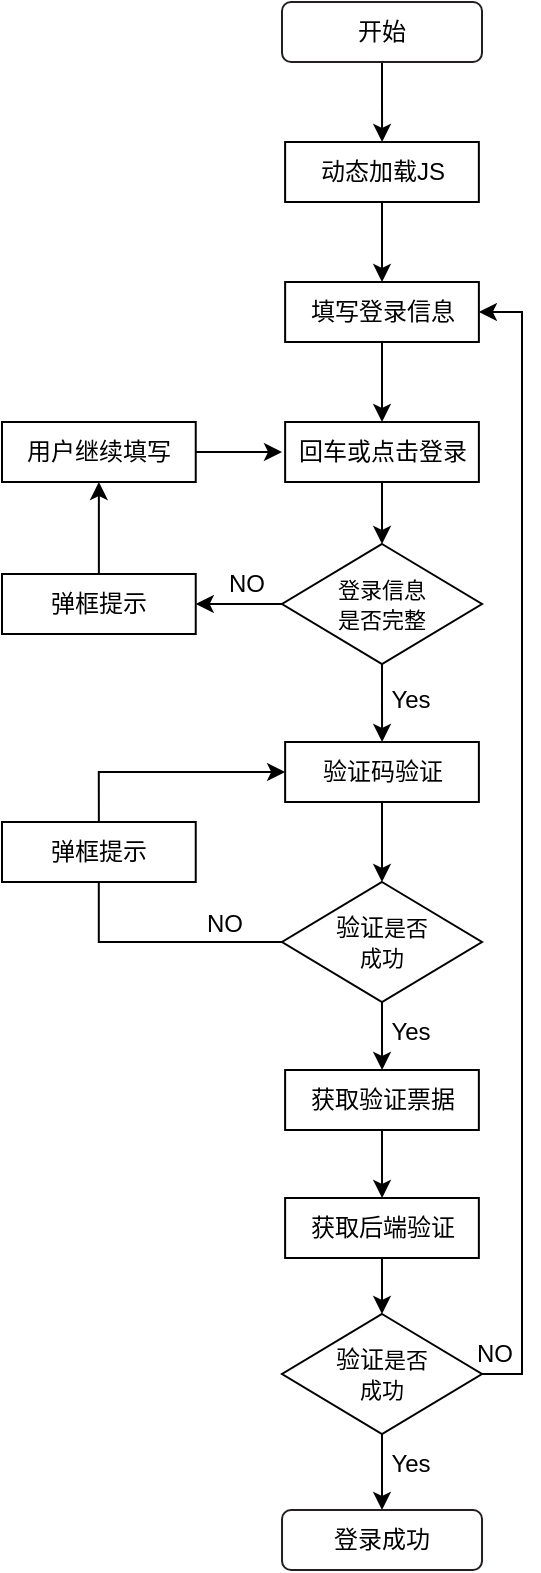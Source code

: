 <mxfile version="21.1.0" type="github">
  <diagram name="第 1 页" id="4E0xQ6_042paJjNKjndj">
    <mxGraphModel dx="659" dy="347" grid="1" gridSize="10" guides="1" tooltips="1" connect="1" arrows="1" fold="1" page="1" pageScale="1" pageWidth="827" pageHeight="1169" math="0" shadow="0">
      <root>
        <mxCell id="0" />
        <mxCell id="1" parent="0" />
        <mxCell id="2JUTfZ1AsrOsC6TCc1Ma-3" style="edgeStyle=orthogonalEdgeStyle;rounded=0;orthogonalLoop=1;jettySize=auto;html=1;exitX=0.5;exitY=1;exitDx=0;exitDy=0;" parent="1" source="2JUTfZ1AsrOsC6TCc1Ma-1" target="2JUTfZ1AsrOsC6TCc1Ma-2" edge="1">
          <mxGeometry relative="1" as="geometry" />
        </mxCell>
        <mxCell id="2JUTfZ1AsrOsC6TCc1Ma-1" value="开始" style="rounded=1;whiteSpace=wrap;html=1;strokeWidth=1;strokeColor=#231f1f;" parent="1" vertex="1">
          <mxGeometry x="340" y="96" width="100" height="30" as="geometry" />
        </mxCell>
        <mxCell id="2JUTfZ1AsrOsC6TCc1Ma-40" style="edgeStyle=orthogonalEdgeStyle;rounded=0;orthogonalLoop=1;jettySize=auto;html=1;exitX=0.5;exitY=1;exitDx=0;exitDy=0;entryX=0.5;entryY=0;entryDx=0;entryDy=0;" parent="1" source="2JUTfZ1AsrOsC6TCc1Ma-2" target="2JUTfZ1AsrOsC6TCc1Ma-37" edge="1">
          <mxGeometry relative="1" as="geometry" />
        </mxCell>
        <mxCell id="2JUTfZ1AsrOsC6TCc1Ma-2" value="动态加载JS" style="rounded=0;whiteSpace=wrap;html=1;" parent="1" vertex="1">
          <mxGeometry x="341.56" y="166" width="96.87" height="30" as="geometry" />
        </mxCell>
        <mxCell id="2JUTfZ1AsrOsC6TCc1Ma-8" style="edgeStyle=orthogonalEdgeStyle;rounded=0;orthogonalLoop=1;jettySize=auto;html=1;exitX=0.5;exitY=1;exitDx=0;exitDy=0;entryX=0.5;entryY=0;entryDx=0;entryDy=0;" parent="1" source="2JUTfZ1AsrOsC6TCc1Ma-5" target="2JUTfZ1AsrOsC6TCc1Ma-7" edge="1">
          <mxGeometry relative="1" as="geometry" />
        </mxCell>
        <mxCell id="2JUTfZ1AsrOsC6TCc1Ma-5" value="回车或点击登录" style="rounded=0;whiteSpace=wrap;html=1;" parent="1" vertex="1">
          <mxGeometry x="341.57" y="306" width="96.87" height="30" as="geometry" />
        </mxCell>
        <mxCell id="2JUTfZ1AsrOsC6TCc1Ma-11" style="edgeStyle=orthogonalEdgeStyle;rounded=0;orthogonalLoop=1;jettySize=auto;html=1;exitX=0;exitY=0.5;exitDx=0;exitDy=0;entryX=1;entryY=0.5;entryDx=0;entryDy=0;" parent="1" source="2JUTfZ1AsrOsC6TCc1Ma-7" target="2JUTfZ1AsrOsC6TCc1Ma-9" edge="1">
          <mxGeometry relative="1" as="geometry" />
        </mxCell>
        <mxCell id="2JUTfZ1AsrOsC6TCc1Ma-17" style="edgeStyle=orthogonalEdgeStyle;rounded=0;orthogonalLoop=1;jettySize=auto;html=1;exitX=0.5;exitY=1;exitDx=0;exitDy=0;" parent="1" source="2JUTfZ1AsrOsC6TCc1Ma-7" target="2JUTfZ1AsrOsC6TCc1Ma-16" edge="1">
          <mxGeometry relative="1" as="geometry" />
        </mxCell>
        <mxCell id="2JUTfZ1AsrOsC6TCc1Ma-7" value="&lt;font style=&quot;font-size: 11px;&quot;&gt;登录信息&lt;br&gt;是否完整&lt;/font&gt;" style="rhombus;whiteSpace=wrap;html=1;" parent="1" vertex="1">
          <mxGeometry x="340.01" y="367" width="100" height="60" as="geometry" />
        </mxCell>
        <mxCell id="2JUTfZ1AsrOsC6TCc1Ma-12" style="edgeStyle=orthogonalEdgeStyle;rounded=0;orthogonalLoop=1;jettySize=auto;html=1;exitX=0.5;exitY=0;exitDx=0;exitDy=0;entryX=0.5;entryY=1;entryDx=0;entryDy=0;" parent="1" source="2JUTfZ1AsrOsC6TCc1Ma-9" target="2JUTfZ1AsrOsC6TCc1Ma-10" edge="1">
          <mxGeometry relative="1" as="geometry" />
        </mxCell>
        <mxCell id="2JUTfZ1AsrOsC6TCc1Ma-9" value="弹框提示" style="rounded=0;whiteSpace=wrap;html=1;" parent="1" vertex="1">
          <mxGeometry x="200" y="382" width="96.87" height="30" as="geometry" />
        </mxCell>
        <mxCell id="2JUTfZ1AsrOsC6TCc1Ma-15" style="edgeStyle=orthogonalEdgeStyle;rounded=0;orthogonalLoop=1;jettySize=auto;html=1;exitX=1;exitY=0.5;exitDx=0;exitDy=0;" parent="1" source="2JUTfZ1AsrOsC6TCc1Ma-10" edge="1">
          <mxGeometry relative="1" as="geometry">
            <mxPoint x="340" y="321.048" as="targetPoint" />
          </mxGeometry>
        </mxCell>
        <mxCell id="2JUTfZ1AsrOsC6TCc1Ma-10" value="用户继续填写" style="rounded=0;whiteSpace=wrap;html=1;" parent="1" vertex="1">
          <mxGeometry x="200" y="306" width="96.87" height="30" as="geometry" />
        </mxCell>
        <mxCell id="2JUTfZ1AsrOsC6TCc1Ma-21" style="edgeStyle=orthogonalEdgeStyle;rounded=0;orthogonalLoop=1;jettySize=auto;html=1;exitX=0.5;exitY=1;exitDx=0;exitDy=0;entryX=0.5;entryY=0;entryDx=0;entryDy=0;" parent="1" source="2JUTfZ1AsrOsC6TCc1Ma-16" target="2JUTfZ1AsrOsC6TCc1Ma-20" edge="1">
          <mxGeometry relative="1" as="geometry" />
        </mxCell>
        <mxCell id="2JUTfZ1AsrOsC6TCc1Ma-16" value="验证码验证" style="rounded=0;whiteSpace=wrap;html=1;" parent="1" vertex="1">
          <mxGeometry x="341.57" y="466" width="96.87" height="30" as="geometry" />
        </mxCell>
        <mxCell id="2JUTfZ1AsrOsC6TCc1Ma-30" style="edgeStyle=orthogonalEdgeStyle;rounded=0;orthogonalLoop=1;jettySize=auto;html=1;exitX=0;exitY=0.5;exitDx=0;exitDy=0;entryX=0.5;entryY=1;entryDx=0;entryDy=0;" parent="1" source="2JUTfZ1AsrOsC6TCc1Ma-20" target="2JUTfZ1AsrOsC6TCc1Ma-24" edge="1">
          <mxGeometry relative="1" as="geometry" />
        </mxCell>
        <mxCell id="2JUTfZ1AsrOsC6TCc1Ma-31" style="edgeStyle=orthogonalEdgeStyle;rounded=0;orthogonalLoop=1;jettySize=auto;html=1;exitX=0.5;exitY=1;exitDx=0;exitDy=0;" parent="1" source="2JUTfZ1AsrOsC6TCc1Ma-20" target="2JUTfZ1AsrOsC6TCc1Ma-22" edge="1">
          <mxGeometry relative="1" as="geometry" />
        </mxCell>
        <mxCell id="2JUTfZ1AsrOsC6TCc1Ma-20" value="验证&lt;span style=&quot;font-size: 11px;&quot;&gt;是否&lt;/span&gt;&lt;span style=&quot;font-size: 11px;&quot;&gt;&lt;br&gt;成功&lt;/span&gt;" style="rhombus;whiteSpace=wrap;html=1;" parent="1" vertex="1">
          <mxGeometry x="340" y="536" width="100" height="60" as="geometry" />
        </mxCell>
        <mxCell id="2JUTfZ1AsrOsC6TCc1Ma-33" style="edgeStyle=orthogonalEdgeStyle;rounded=0;orthogonalLoop=1;jettySize=auto;html=1;exitX=0.5;exitY=1;exitDx=0;exitDy=0;" parent="1" source="2JUTfZ1AsrOsC6TCc1Ma-22" target="2JUTfZ1AsrOsC6TCc1Ma-32" edge="1">
          <mxGeometry relative="1" as="geometry" />
        </mxCell>
        <mxCell id="2JUTfZ1AsrOsC6TCc1Ma-22" value="获取验证票据" style="rounded=0;whiteSpace=wrap;html=1;" parent="1" vertex="1">
          <mxGeometry x="341.56" y="630" width="96.87" height="30" as="geometry" />
        </mxCell>
        <mxCell id="2JUTfZ1AsrOsC6TCc1Ma-29" style="edgeStyle=orthogonalEdgeStyle;rounded=0;orthogonalLoop=1;jettySize=auto;html=1;exitX=0.5;exitY=0;exitDx=0;exitDy=0;entryX=0;entryY=0.5;entryDx=0;entryDy=0;" parent="1" source="2JUTfZ1AsrOsC6TCc1Ma-24" target="2JUTfZ1AsrOsC6TCc1Ma-16" edge="1">
          <mxGeometry relative="1" as="geometry" />
        </mxCell>
        <mxCell id="2JUTfZ1AsrOsC6TCc1Ma-24" value="弹框提示" style="rounded=0;whiteSpace=wrap;html=1;" parent="1" vertex="1">
          <mxGeometry x="200" y="506" width="96.87" height="30" as="geometry" />
        </mxCell>
        <mxCell id="2JUTfZ1AsrOsC6TCc1Ma-35" style="edgeStyle=orthogonalEdgeStyle;rounded=0;orthogonalLoop=1;jettySize=auto;html=1;exitX=0.5;exitY=1;exitDx=0;exitDy=0;entryX=0.5;entryY=0;entryDx=0;entryDy=0;" parent="1" source="2JUTfZ1AsrOsC6TCc1Ma-32" target="2JUTfZ1AsrOsC6TCc1Ma-34" edge="1">
          <mxGeometry relative="1" as="geometry" />
        </mxCell>
        <mxCell id="2JUTfZ1AsrOsC6TCc1Ma-32" value="获取后端验证" style="rounded=0;whiteSpace=wrap;html=1;" parent="1" vertex="1">
          <mxGeometry x="341.56" y="694" width="96.87" height="30" as="geometry" />
        </mxCell>
        <mxCell id="2JUTfZ1AsrOsC6TCc1Ma-39" style="edgeStyle=orthogonalEdgeStyle;rounded=0;orthogonalLoop=1;jettySize=auto;html=1;exitX=1;exitY=0.5;exitDx=0;exitDy=0;entryX=1;entryY=0.5;entryDx=0;entryDy=0;" parent="1" source="2JUTfZ1AsrOsC6TCc1Ma-34" target="2JUTfZ1AsrOsC6TCc1Ma-37" edge="1">
          <mxGeometry relative="1" as="geometry" />
        </mxCell>
        <mxCell id="2JUTfZ1AsrOsC6TCc1Ma-43" value="" style="edgeStyle=orthogonalEdgeStyle;rounded=0;orthogonalLoop=1;jettySize=auto;html=1;" parent="1" source="2JUTfZ1AsrOsC6TCc1Ma-34" target="2JUTfZ1AsrOsC6TCc1Ma-42" edge="1">
          <mxGeometry relative="1" as="geometry" />
        </mxCell>
        <mxCell id="2JUTfZ1AsrOsC6TCc1Ma-34" value="验证&lt;span style=&quot;font-size: 11px;&quot;&gt;是否&lt;/span&gt;&lt;span style=&quot;font-size: 11px;&quot;&gt;&lt;br&gt;成功&lt;/span&gt;" style="rhombus;whiteSpace=wrap;html=1;" parent="1" vertex="1">
          <mxGeometry x="340" y="752" width="100" height="60" as="geometry" />
        </mxCell>
        <mxCell id="2JUTfZ1AsrOsC6TCc1Ma-38" style="edgeStyle=orthogonalEdgeStyle;rounded=0;orthogonalLoop=1;jettySize=auto;html=1;exitX=0.5;exitY=1;exitDx=0;exitDy=0;entryX=0.5;entryY=0;entryDx=0;entryDy=0;" parent="1" source="2JUTfZ1AsrOsC6TCc1Ma-37" target="2JUTfZ1AsrOsC6TCc1Ma-5" edge="1">
          <mxGeometry relative="1" as="geometry" />
        </mxCell>
        <mxCell id="2JUTfZ1AsrOsC6TCc1Ma-37" value="填写登录信息" style="rounded=0;whiteSpace=wrap;html=1;" parent="1" vertex="1">
          <mxGeometry x="341.57" y="236" width="96.87" height="30" as="geometry" />
        </mxCell>
        <mxCell id="2JUTfZ1AsrOsC6TCc1Ma-42" value="登录成功" style="rounded=1;whiteSpace=wrap;html=1;strokeWidth=1;strokeColor=#231f1f;" parent="1" vertex="1">
          <mxGeometry x="340.01" y="850" width="100" height="30" as="geometry" />
        </mxCell>
        <mxCell id="Tx4bblLUS39kVuO5LOxu-1" value="NO" style="text;html=1;strokeColor=none;fillColor=none;align=center;verticalAlign=middle;whiteSpace=wrap;rounded=0;" parent="1" vertex="1">
          <mxGeometry x="301.44" y="380" width="43.13" height="13" as="geometry" />
        </mxCell>
        <mxCell id="Tx4bblLUS39kVuO5LOxu-2" value="Yes" style="text;html=1;strokeColor=none;fillColor=none;align=center;verticalAlign=middle;whiteSpace=wrap;rounded=0;" parent="1" vertex="1">
          <mxGeometry x="380" y="438" width="48.56" height="13" as="geometry" />
        </mxCell>
        <mxCell id="Tx4bblLUS39kVuO5LOxu-3" value="Yes" style="text;html=1;strokeColor=none;fillColor=none;align=center;verticalAlign=middle;whiteSpace=wrap;rounded=0;" parent="1" vertex="1">
          <mxGeometry x="380" y="604" width="48.56" height="13" as="geometry" />
        </mxCell>
        <mxCell id="Tx4bblLUS39kVuO5LOxu-4" value="NO" style="text;html=1;strokeColor=none;fillColor=none;align=center;verticalAlign=middle;whiteSpace=wrap;rounded=0;" parent="1" vertex="1">
          <mxGeometry x="290" y="550" width="43.13" height="13" as="geometry" />
        </mxCell>
        <mxCell id="EpTcM-WxMYpfqh69hrtJ-1" value="NO" style="text;html=1;strokeColor=none;fillColor=none;align=center;verticalAlign=middle;whiteSpace=wrap;rounded=0;" parent="1" vertex="1">
          <mxGeometry x="424.56" y="765" width="43.13" height="13" as="geometry" />
        </mxCell>
        <mxCell id="EpTcM-WxMYpfqh69hrtJ-2" value="Yes" style="text;html=1;strokeColor=none;fillColor=none;align=center;verticalAlign=middle;whiteSpace=wrap;rounded=0;" parent="1" vertex="1">
          <mxGeometry x="380" y="820" width="48.56" height="13" as="geometry" />
        </mxCell>
      </root>
    </mxGraphModel>
  </diagram>
</mxfile>
